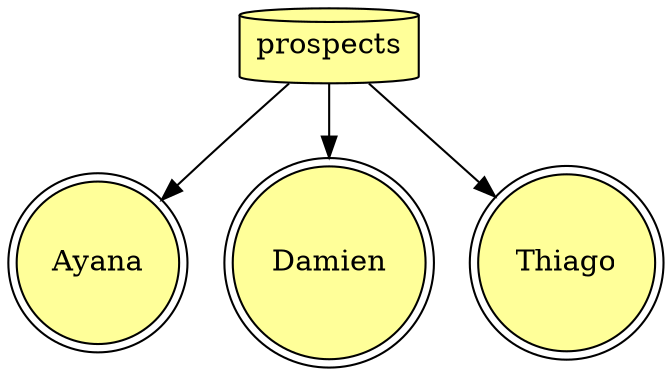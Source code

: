 digraph G {

node[colorscheme=paired12];

node[style=filled, fillcolor=11, color=black, shape=cylinder]
// BDD
node[fillcolor=11,shape=cylinder]
prospects;

// Utilisateurs
node[shape=doublecircle]
Ayana;
Damien;
Thiago;

// Liaisons
prospects -> Ayana;
prospects -> Damien;
prospects -> Thiago;
}
